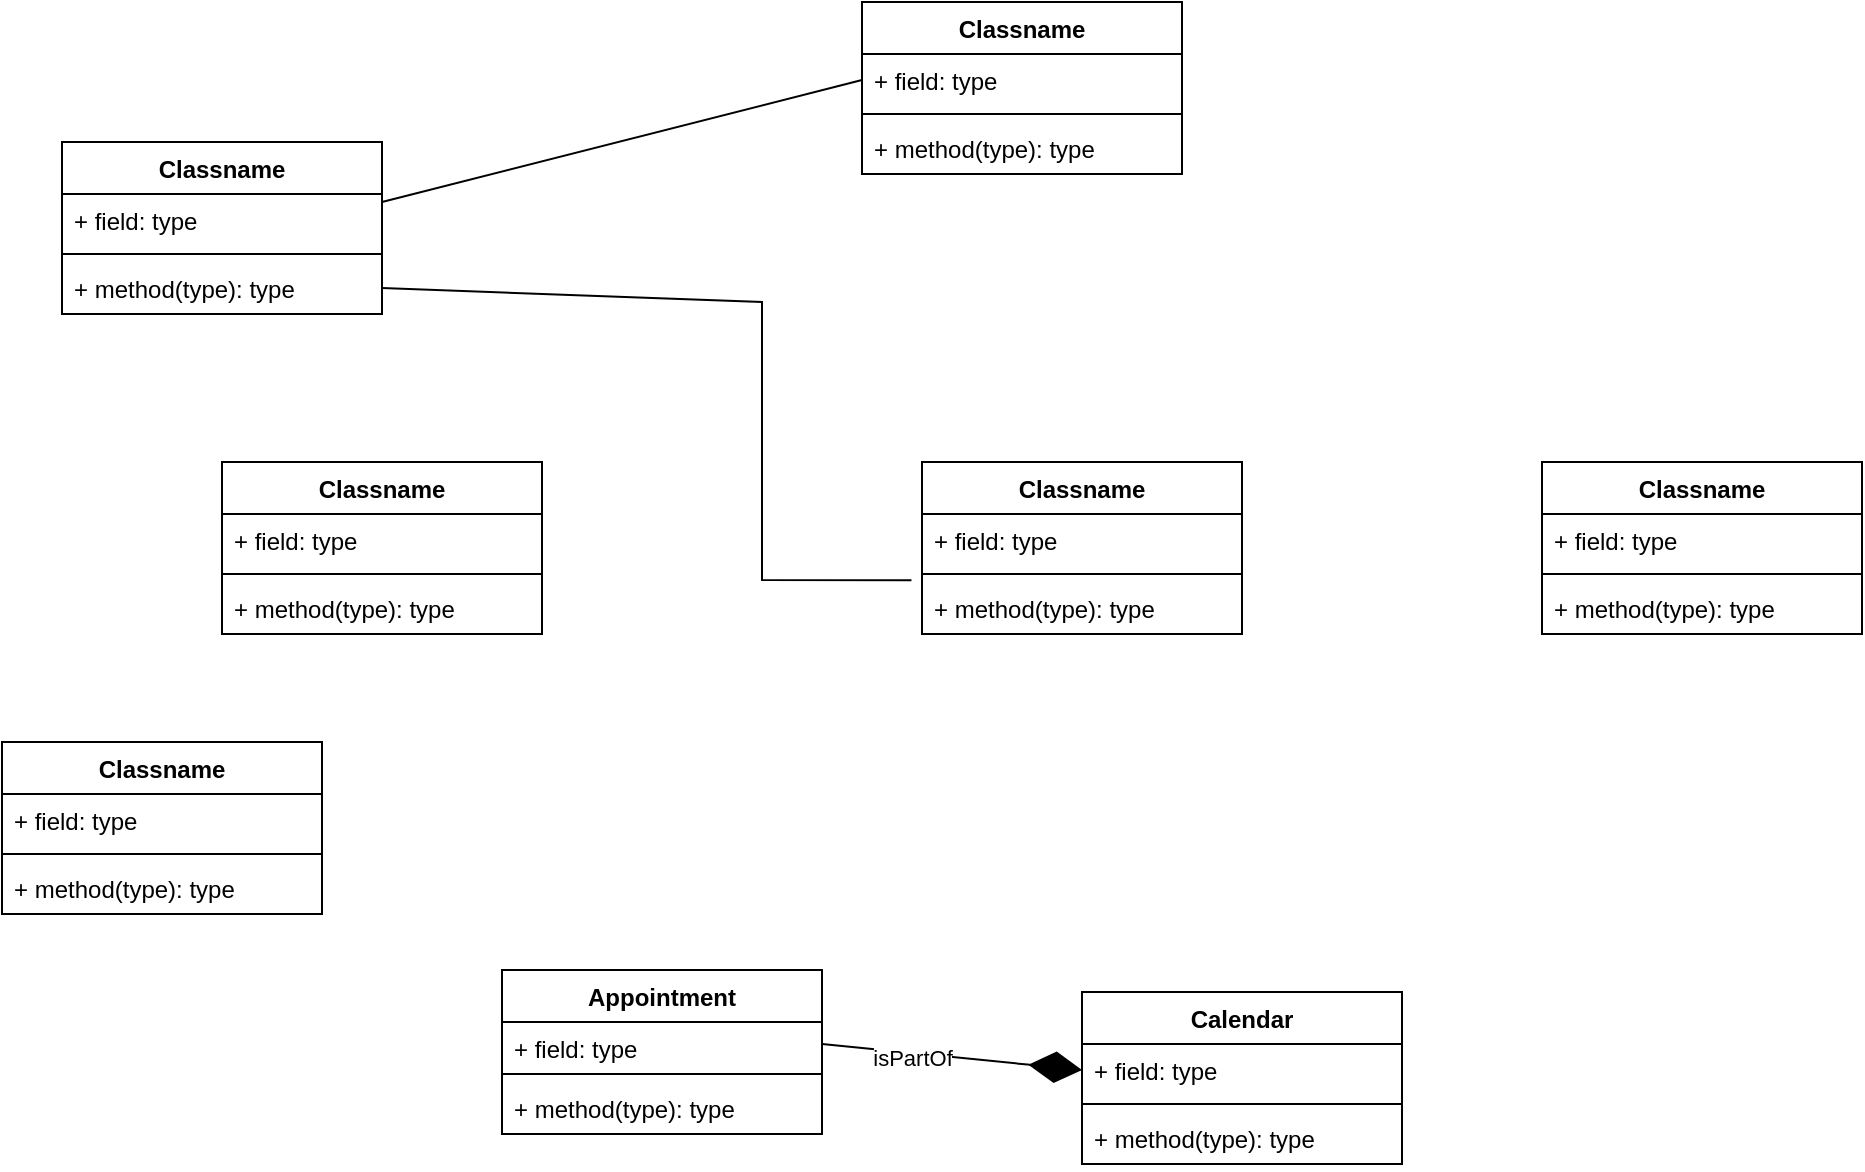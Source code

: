 <mxfile version="26.1.0">
  <diagram name="Page-1" id="mXFCfH2zlTKWDlfM_xmK">
    <mxGraphModel dx="907" dy="2131" grid="1" gridSize="10" guides="1" tooltips="1" connect="1" arrows="1" fold="1" page="1" pageScale="1" pageWidth="850" pageHeight="1100" math="0" shadow="0">
      <root>
        <mxCell id="0" />
        <mxCell id="1" parent="0" />
        <mxCell id="pAVmjbNUdAYD3XYEffwW-1" value="Classname" style="swimlane;fontStyle=1;align=center;verticalAlign=top;childLayout=stackLayout;horizontal=1;startSize=26;horizontalStack=0;resizeParent=1;resizeParentMax=0;resizeLast=0;collapsible=1;marginBottom=0;whiteSpace=wrap;html=1;" vertex="1" parent="1">
          <mxGeometry x="80" y="50" width="160" height="86" as="geometry" />
        </mxCell>
        <mxCell id="pAVmjbNUdAYD3XYEffwW-2" value="+ field: type" style="text;strokeColor=none;fillColor=none;align=left;verticalAlign=top;spacingLeft=4;spacingRight=4;overflow=hidden;rotatable=0;points=[[0,0.5],[1,0.5]];portConstraint=eastwest;whiteSpace=wrap;html=1;" vertex="1" parent="pAVmjbNUdAYD3XYEffwW-1">
          <mxGeometry y="26" width="160" height="26" as="geometry" />
        </mxCell>
        <mxCell id="pAVmjbNUdAYD3XYEffwW-3" value="" style="line;strokeWidth=1;fillColor=none;align=left;verticalAlign=middle;spacingTop=-1;spacingLeft=3;spacingRight=3;rotatable=0;labelPosition=right;points=[];portConstraint=eastwest;strokeColor=inherit;" vertex="1" parent="pAVmjbNUdAYD3XYEffwW-1">
          <mxGeometry y="52" width="160" height="8" as="geometry" />
        </mxCell>
        <mxCell id="pAVmjbNUdAYD3XYEffwW-4" value="+ method(type): type" style="text;strokeColor=none;fillColor=none;align=left;verticalAlign=top;spacingLeft=4;spacingRight=4;overflow=hidden;rotatable=0;points=[[0,0.5],[1,0.5]];portConstraint=eastwest;whiteSpace=wrap;html=1;" vertex="1" parent="pAVmjbNUdAYD3XYEffwW-1">
          <mxGeometry y="60" width="160" height="26" as="geometry" />
        </mxCell>
        <mxCell id="pAVmjbNUdAYD3XYEffwW-5" value="Classname" style="swimlane;fontStyle=1;align=center;verticalAlign=top;childLayout=stackLayout;horizontal=1;startSize=26;horizontalStack=0;resizeParent=1;resizeParentMax=0;resizeLast=0;collapsible=1;marginBottom=0;whiteSpace=wrap;html=1;" vertex="1" parent="1">
          <mxGeometry x="160" y="210" width="160" height="86" as="geometry" />
        </mxCell>
        <mxCell id="pAVmjbNUdAYD3XYEffwW-6" value="+ field: type" style="text;strokeColor=none;fillColor=none;align=left;verticalAlign=top;spacingLeft=4;spacingRight=4;overflow=hidden;rotatable=0;points=[[0,0.5],[1,0.5]];portConstraint=eastwest;whiteSpace=wrap;html=1;" vertex="1" parent="pAVmjbNUdAYD3XYEffwW-5">
          <mxGeometry y="26" width="160" height="26" as="geometry" />
        </mxCell>
        <mxCell id="pAVmjbNUdAYD3XYEffwW-7" value="" style="line;strokeWidth=1;fillColor=none;align=left;verticalAlign=middle;spacingTop=-1;spacingLeft=3;spacingRight=3;rotatable=0;labelPosition=right;points=[];portConstraint=eastwest;strokeColor=inherit;" vertex="1" parent="pAVmjbNUdAYD3XYEffwW-5">
          <mxGeometry y="52" width="160" height="8" as="geometry" />
        </mxCell>
        <mxCell id="pAVmjbNUdAYD3XYEffwW-8" value="+ method(type): type" style="text;strokeColor=none;fillColor=none;align=left;verticalAlign=top;spacingLeft=4;spacingRight=4;overflow=hidden;rotatable=0;points=[[0,0.5],[1,0.5]];portConstraint=eastwest;whiteSpace=wrap;html=1;" vertex="1" parent="pAVmjbNUdAYD3XYEffwW-5">
          <mxGeometry y="60" width="160" height="26" as="geometry" />
        </mxCell>
        <mxCell id="pAVmjbNUdAYD3XYEffwW-9" value="Classname" style="swimlane;fontStyle=1;align=center;verticalAlign=top;childLayout=stackLayout;horizontal=1;startSize=26;horizontalStack=0;resizeParent=1;resizeParentMax=0;resizeLast=0;collapsible=1;marginBottom=0;whiteSpace=wrap;html=1;" vertex="1" parent="1">
          <mxGeometry x="50" y="350" width="160" height="86" as="geometry" />
        </mxCell>
        <mxCell id="pAVmjbNUdAYD3XYEffwW-10" value="+ field: type" style="text;strokeColor=none;fillColor=none;align=left;verticalAlign=top;spacingLeft=4;spacingRight=4;overflow=hidden;rotatable=0;points=[[0,0.5],[1,0.5]];portConstraint=eastwest;whiteSpace=wrap;html=1;" vertex="1" parent="pAVmjbNUdAYD3XYEffwW-9">
          <mxGeometry y="26" width="160" height="26" as="geometry" />
        </mxCell>
        <mxCell id="pAVmjbNUdAYD3XYEffwW-11" value="" style="line;strokeWidth=1;fillColor=none;align=left;verticalAlign=middle;spacingTop=-1;spacingLeft=3;spacingRight=3;rotatable=0;labelPosition=right;points=[];portConstraint=eastwest;strokeColor=inherit;" vertex="1" parent="pAVmjbNUdAYD3XYEffwW-9">
          <mxGeometry y="52" width="160" height="8" as="geometry" />
        </mxCell>
        <mxCell id="pAVmjbNUdAYD3XYEffwW-12" value="+ method(type): type" style="text;strokeColor=none;fillColor=none;align=left;verticalAlign=top;spacingLeft=4;spacingRight=4;overflow=hidden;rotatable=0;points=[[0,0.5],[1,0.5]];portConstraint=eastwest;whiteSpace=wrap;html=1;" vertex="1" parent="pAVmjbNUdAYD3XYEffwW-9">
          <mxGeometry y="60" width="160" height="26" as="geometry" />
        </mxCell>
        <mxCell id="pAVmjbNUdAYD3XYEffwW-13" value="Appointment" style="swimlane;fontStyle=1;align=center;verticalAlign=top;childLayout=stackLayout;horizontal=1;startSize=26;horizontalStack=0;resizeParent=1;resizeParentMax=0;resizeLast=0;collapsible=1;marginBottom=0;whiteSpace=wrap;html=1;" vertex="1" parent="1">
          <mxGeometry x="300" y="464" width="160" height="82" as="geometry" />
        </mxCell>
        <mxCell id="pAVmjbNUdAYD3XYEffwW-14" value="+ field: type" style="text;strokeColor=none;fillColor=none;align=left;verticalAlign=top;spacingLeft=4;spacingRight=4;overflow=hidden;rotatable=0;points=[[0,0.5],[1,0.5]];portConstraint=eastwest;whiteSpace=wrap;html=1;" vertex="1" parent="pAVmjbNUdAYD3XYEffwW-13">
          <mxGeometry y="26" width="160" height="22" as="geometry" />
        </mxCell>
        <mxCell id="pAVmjbNUdAYD3XYEffwW-15" value="" style="line;strokeWidth=1;fillColor=none;align=left;verticalAlign=middle;spacingTop=-1;spacingLeft=3;spacingRight=3;rotatable=0;labelPosition=right;points=[];portConstraint=eastwest;strokeColor=inherit;" vertex="1" parent="pAVmjbNUdAYD3XYEffwW-13">
          <mxGeometry y="48" width="160" height="8" as="geometry" />
        </mxCell>
        <mxCell id="pAVmjbNUdAYD3XYEffwW-16" value="+ method(type): type" style="text;strokeColor=none;fillColor=none;align=left;verticalAlign=top;spacingLeft=4;spacingRight=4;overflow=hidden;rotatable=0;points=[[0,0.5],[1,0.5]];portConstraint=eastwest;whiteSpace=wrap;html=1;" vertex="1" parent="pAVmjbNUdAYD3XYEffwW-13">
          <mxGeometry y="56" width="160" height="26" as="geometry" />
        </mxCell>
        <mxCell id="pAVmjbNUdAYD3XYEffwW-17" value="Classname" style="swimlane;fontStyle=1;align=center;verticalAlign=top;childLayout=stackLayout;horizontal=1;startSize=26;horizontalStack=0;resizeParent=1;resizeParentMax=0;resizeLast=0;collapsible=1;marginBottom=0;whiteSpace=wrap;html=1;" vertex="1" parent="1">
          <mxGeometry x="510" y="210" width="160" height="86" as="geometry" />
        </mxCell>
        <mxCell id="pAVmjbNUdAYD3XYEffwW-18" value="+ field: type" style="text;strokeColor=none;fillColor=none;align=left;verticalAlign=top;spacingLeft=4;spacingRight=4;overflow=hidden;rotatable=0;points=[[0,0.5],[1,0.5]];portConstraint=eastwest;whiteSpace=wrap;html=1;" vertex="1" parent="pAVmjbNUdAYD3XYEffwW-17">
          <mxGeometry y="26" width="160" height="26" as="geometry" />
        </mxCell>
        <mxCell id="pAVmjbNUdAYD3XYEffwW-19" value="" style="line;strokeWidth=1;fillColor=none;align=left;verticalAlign=middle;spacingTop=-1;spacingLeft=3;spacingRight=3;rotatable=0;labelPosition=right;points=[];portConstraint=eastwest;strokeColor=inherit;" vertex="1" parent="pAVmjbNUdAYD3XYEffwW-17">
          <mxGeometry y="52" width="160" height="8" as="geometry" />
        </mxCell>
        <mxCell id="pAVmjbNUdAYD3XYEffwW-20" value="+ method(type): type" style="text;strokeColor=none;fillColor=none;align=left;verticalAlign=top;spacingLeft=4;spacingRight=4;overflow=hidden;rotatable=0;points=[[0,0.5],[1,0.5]];portConstraint=eastwest;whiteSpace=wrap;html=1;" vertex="1" parent="pAVmjbNUdAYD3XYEffwW-17">
          <mxGeometry y="60" width="160" height="26" as="geometry" />
        </mxCell>
        <mxCell id="pAVmjbNUdAYD3XYEffwW-21" value="Classname" style="swimlane;fontStyle=1;align=center;verticalAlign=top;childLayout=stackLayout;horizontal=1;startSize=26;horizontalStack=0;resizeParent=1;resizeParentMax=0;resizeLast=0;collapsible=1;marginBottom=0;whiteSpace=wrap;html=1;" vertex="1" parent="1">
          <mxGeometry x="820" y="210" width="160" height="86" as="geometry" />
        </mxCell>
        <mxCell id="pAVmjbNUdAYD3XYEffwW-22" value="+ field: type" style="text;strokeColor=none;fillColor=none;align=left;verticalAlign=top;spacingLeft=4;spacingRight=4;overflow=hidden;rotatable=0;points=[[0,0.5],[1,0.5]];portConstraint=eastwest;whiteSpace=wrap;html=1;" vertex="1" parent="pAVmjbNUdAYD3XYEffwW-21">
          <mxGeometry y="26" width="160" height="26" as="geometry" />
        </mxCell>
        <mxCell id="pAVmjbNUdAYD3XYEffwW-23" value="" style="line;strokeWidth=1;fillColor=none;align=left;verticalAlign=middle;spacingTop=-1;spacingLeft=3;spacingRight=3;rotatable=0;labelPosition=right;points=[];portConstraint=eastwest;strokeColor=inherit;" vertex="1" parent="pAVmjbNUdAYD3XYEffwW-21">
          <mxGeometry y="52" width="160" height="8" as="geometry" />
        </mxCell>
        <mxCell id="pAVmjbNUdAYD3XYEffwW-24" value="+ method(type): type" style="text;strokeColor=none;fillColor=none;align=left;verticalAlign=top;spacingLeft=4;spacingRight=4;overflow=hidden;rotatable=0;points=[[0,0.5],[1,0.5]];portConstraint=eastwest;whiteSpace=wrap;html=1;" vertex="1" parent="pAVmjbNUdAYD3XYEffwW-21">
          <mxGeometry y="60" width="160" height="26" as="geometry" />
        </mxCell>
        <mxCell id="pAVmjbNUdAYD3XYEffwW-25" value="Classname" style="swimlane;fontStyle=1;align=center;verticalAlign=top;childLayout=stackLayout;horizontal=1;startSize=26;horizontalStack=0;resizeParent=1;resizeParentMax=0;resizeLast=0;collapsible=1;marginBottom=0;whiteSpace=wrap;html=1;" vertex="1" parent="1">
          <mxGeometry x="480" y="-20" width="160" height="86" as="geometry" />
        </mxCell>
        <mxCell id="pAVmjbNUdAYD3XYEffwW-26" value="+ field: type" style="text;strokeColor=none;fillColor=none;align=left;verticalAlign=top;spacingLeft=4;spacingRight=4;overflow=hidden;rotatable=0;points=[[0,0.5],[1,0.5]];portConstraint=eastwest;whiteSpace=wrap;html=1;" vertex="1" parent="pAVmjbNUdAYD3XYEffwW-25">
          <mxGeometry y="26" width="160" height="26" as="geometry" />
        </mxCell>
        <mxCell id="pAVmjbNUdAYD3XYEffwW-27" value="" style="line;strokeWidth=1;fillColor=none;align=left;verticalAlign=middle;spacingTop=-1;spacingLeft=3;spacingRight=3;rotatable=0;labelPosition=right;points=[];portConstraint=eastwest;strokeColor=inherit;" vertex="1" parent="pAVmjbNUdAYD3XYEffwW-25">
          <mxGeometry y="52" width="160" height="8" as="geometry" />
        </mxCell>
        <mxCell id="pAVmjbNUdAYD3XYEffwW-28" value="+ method(type): type" style="text;strokeColor=none;fillColor=none;align=left;verticalAlign=top;spacingLeft=4;spacingRight=4;overflow=hidden;rotatable=0;points=[[0,0.5],[1,0.5]];portConstraint=eastwest;whiteSpace=wrap;html=1;" vertex="1" parent="pAVmjbNUdAYD3XYEffwW-25">
          <mxGeometry y="60" width="160" height="26" as="geometry" />
        </mxCell>
        <mxCell id="pAVmjbNUdAYD3XYEffwW-29" value="Calendar" style="swimlane;fontStyle=1;align=center;verticalAlign=top;childLayout=stackLayout;horizontal=1;startSize=26;horizontalStack=0;resizeParent=1;resizeParentMax=0;resizeLast=0;collapsible=1;marginBottom=0;whiteSpace=wrap;html=1;" vertex="1" parent="1">
          <mxGeometry x="590" y="475" width="160" height="86" as="geometry" />
        </mxCell>
        <mxCell id="pAVmjbNUdAYD3XYEffwW-30" value="+ field: type" style="text;strokeColor=none;fillColor=none;align=left;verticalAlign=top;spacingLeft=4;spacingRight=4;overflow=hidden;rotatable=0;points=[[0,0.5],[1,0.5]];portConstraint=eastwest;whiteSpace=wrap;html=1;" vertex="1" parent="pAVmjbNUdAYD3XYEffwW-29">
          <mxGeometry y="26" width="160" height="26" as="geometry" />
        </mxCell>
        <mxCell id="pAVmjbNUdAYD3XYEffwW-31" value="" style="line;strokeWidth=1;fillColor=none;align=left;verticalAlign=middle;spacingTop=-1;spacingLeft=3;spacingRight=3;rotatable=0;labelPosition=right;points=[];portConstraint=eastwest;strokeColor=inherit;" vertex="1" parent="pAVmjbNUdAYD3XYEffwW-29">
          <mxGeometry y="52" width="160" height="8" as="geometry" />
        </mxCell>
        <mxCell id="pAVmjbNUdAYD3XYEffwW-32" value="+ method(type): type" style="text;strokeColor=none;fillColor=none;align=left;verticalAlign=top;spacingLeft=4;spacingRight=4;overflow=hidden;rotatable=0;points=[[0,0.5],[1,0.5]];portConstraint=eastwest;whiteSpace=wrap;html=1;" vertex="1" parent="pAVmjbNUdAYD3XYEffwW-29">
          <mxGeometry y="60" width="160" height="26" as="geometry" />
        </mxCell>
        <mxCell id="pAVmjbNUdAYD3XYEffwW-33" value="" style="endArrow=none;html=1;rounded=0;entryX=0;entryY=0.5;entryDx=0;entryDy=0;" edge="1" parent="1" target="pAVmjbNUdAYD3XYEffwW-26">
          <mxGeometry width="50" height="50" relative="1" as="geometry">
            <mxPoint x="240" y="80" as="sourcePoint" />
            <mxPoint x="290" y="30" as="targetPoint" />
          </mxGeometry>
        </mxCell>
        <mxCell id="pAVmjbNUdAYD3XYEffwW-34" value="" style="endArrow=none;html=1;rounded=0;exitX=1;exitY=0.5;exitDx=0;exitDy=0;entryX=-0.033;entryY=-0.033;entryDx=0;entryDy=0;entryPerimeter=0;" edge="1" parent="1" source="pAVmjbNUdAYD3XYEffwW-4" target="pAVmjbNUdAYD3XYEffwW-20">
          <mxGeometry width="50" height="50" relative="1" as="geometry">
            <mxPoint x="250" y="90" as="sourcePoint" />
            <mxPoint x="430" y="280" as="targetPoint" />
            <Array as="points">
              <mxPoint x="430" y="130" />
              <mxPoint x="430" y="269" />
            </Array>
          </mxGeometry>
        </mxCell>
        <mxCell id="pAVmjbNUdAYD3XYEffwW-35" value="" style="endArrow=diamondThin;endFill=1;endSize=24;html=1;rounded=0;entryX=0;entryY=0.5;entryDx=0;entryDy=0;exitX=1;exitY=0.5;exitDx=0;exitDy=0;" edge="1" parent="1" source="pAVmjbNUdAYD3XYEffwW-14" target="pAVmjbNUdAYD3XYEffwW-30">
          <mxGeometry width="160" relative="1" as="geometry">
            <mxPoint x="580" y="193" as="sourcePoint" />
            <mxPoint x="770" y="256" as="targetPoint" />
          </mxGeometry>
        </mxCell>
        <mxCell id="pAVmjbNUdAYD3XYEffwW-36" value="isPartOf" style="edgeLabel;html=1;align=center;verticalAlign=middle;resizable=0;points=[];" vertex="1" connectable="0" parent="pAVmjbNUdAYD3XYEffwW-35">
          <mxGeometry x="-0.3" y="-2" relative="1" as="geometry">
            <mxPoint as="offset" />
          </mxGeometry>
        </mxCell>
      </root>
    </mxGraphModel>
  </diagram>
</mxfile>
